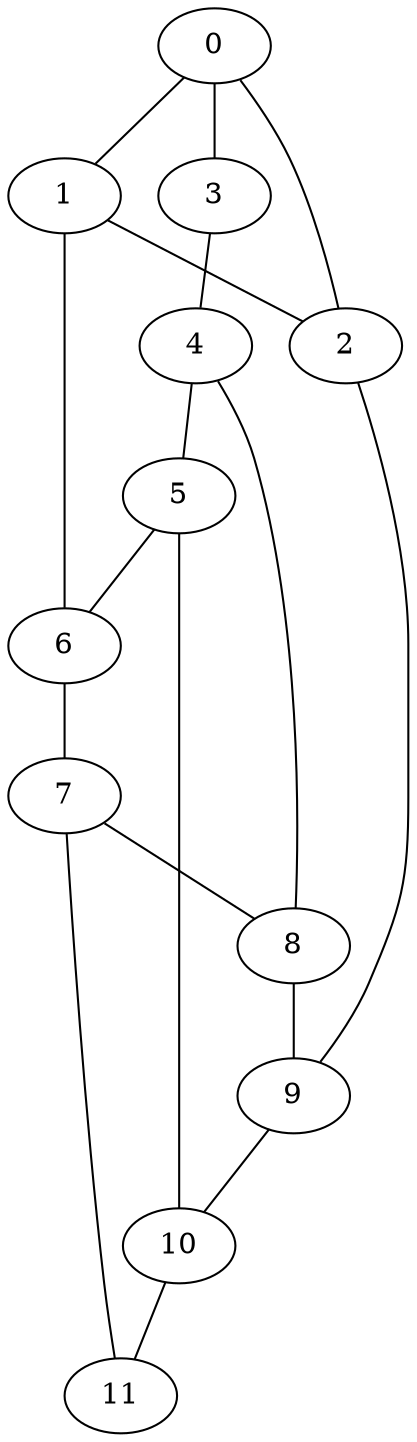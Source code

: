 # see https://en.wikipedia.org/wiki/Tietze%27s_graph


graph G {

0[root="true"];

# inner triangle
0--1;
1--2;
2--0;


# outside perimeter
3--4;
4--5;
5--6;
6--7;
7--8;
8--9;
9--10;
10--11;


0--3;
1--6;
2--9;

4--8;
5--10;
7--11;
}

